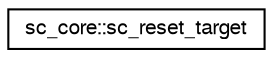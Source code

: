 digraph "Graphical Class Hierarchy"
{
  edge [fontname="FreeSans",fontsize="10",labelfontname="FreeSans",labelfontsize="10"];
  node [fontname="FreeSans",fontsize="10",shape=record];
  rankdir="LR";
  Node0 [label="sc_core::sc_reset_target",height=0.2,width=0.4,color="black", fillcolor="white", style="filled",URL="$a01940.html"];
}
